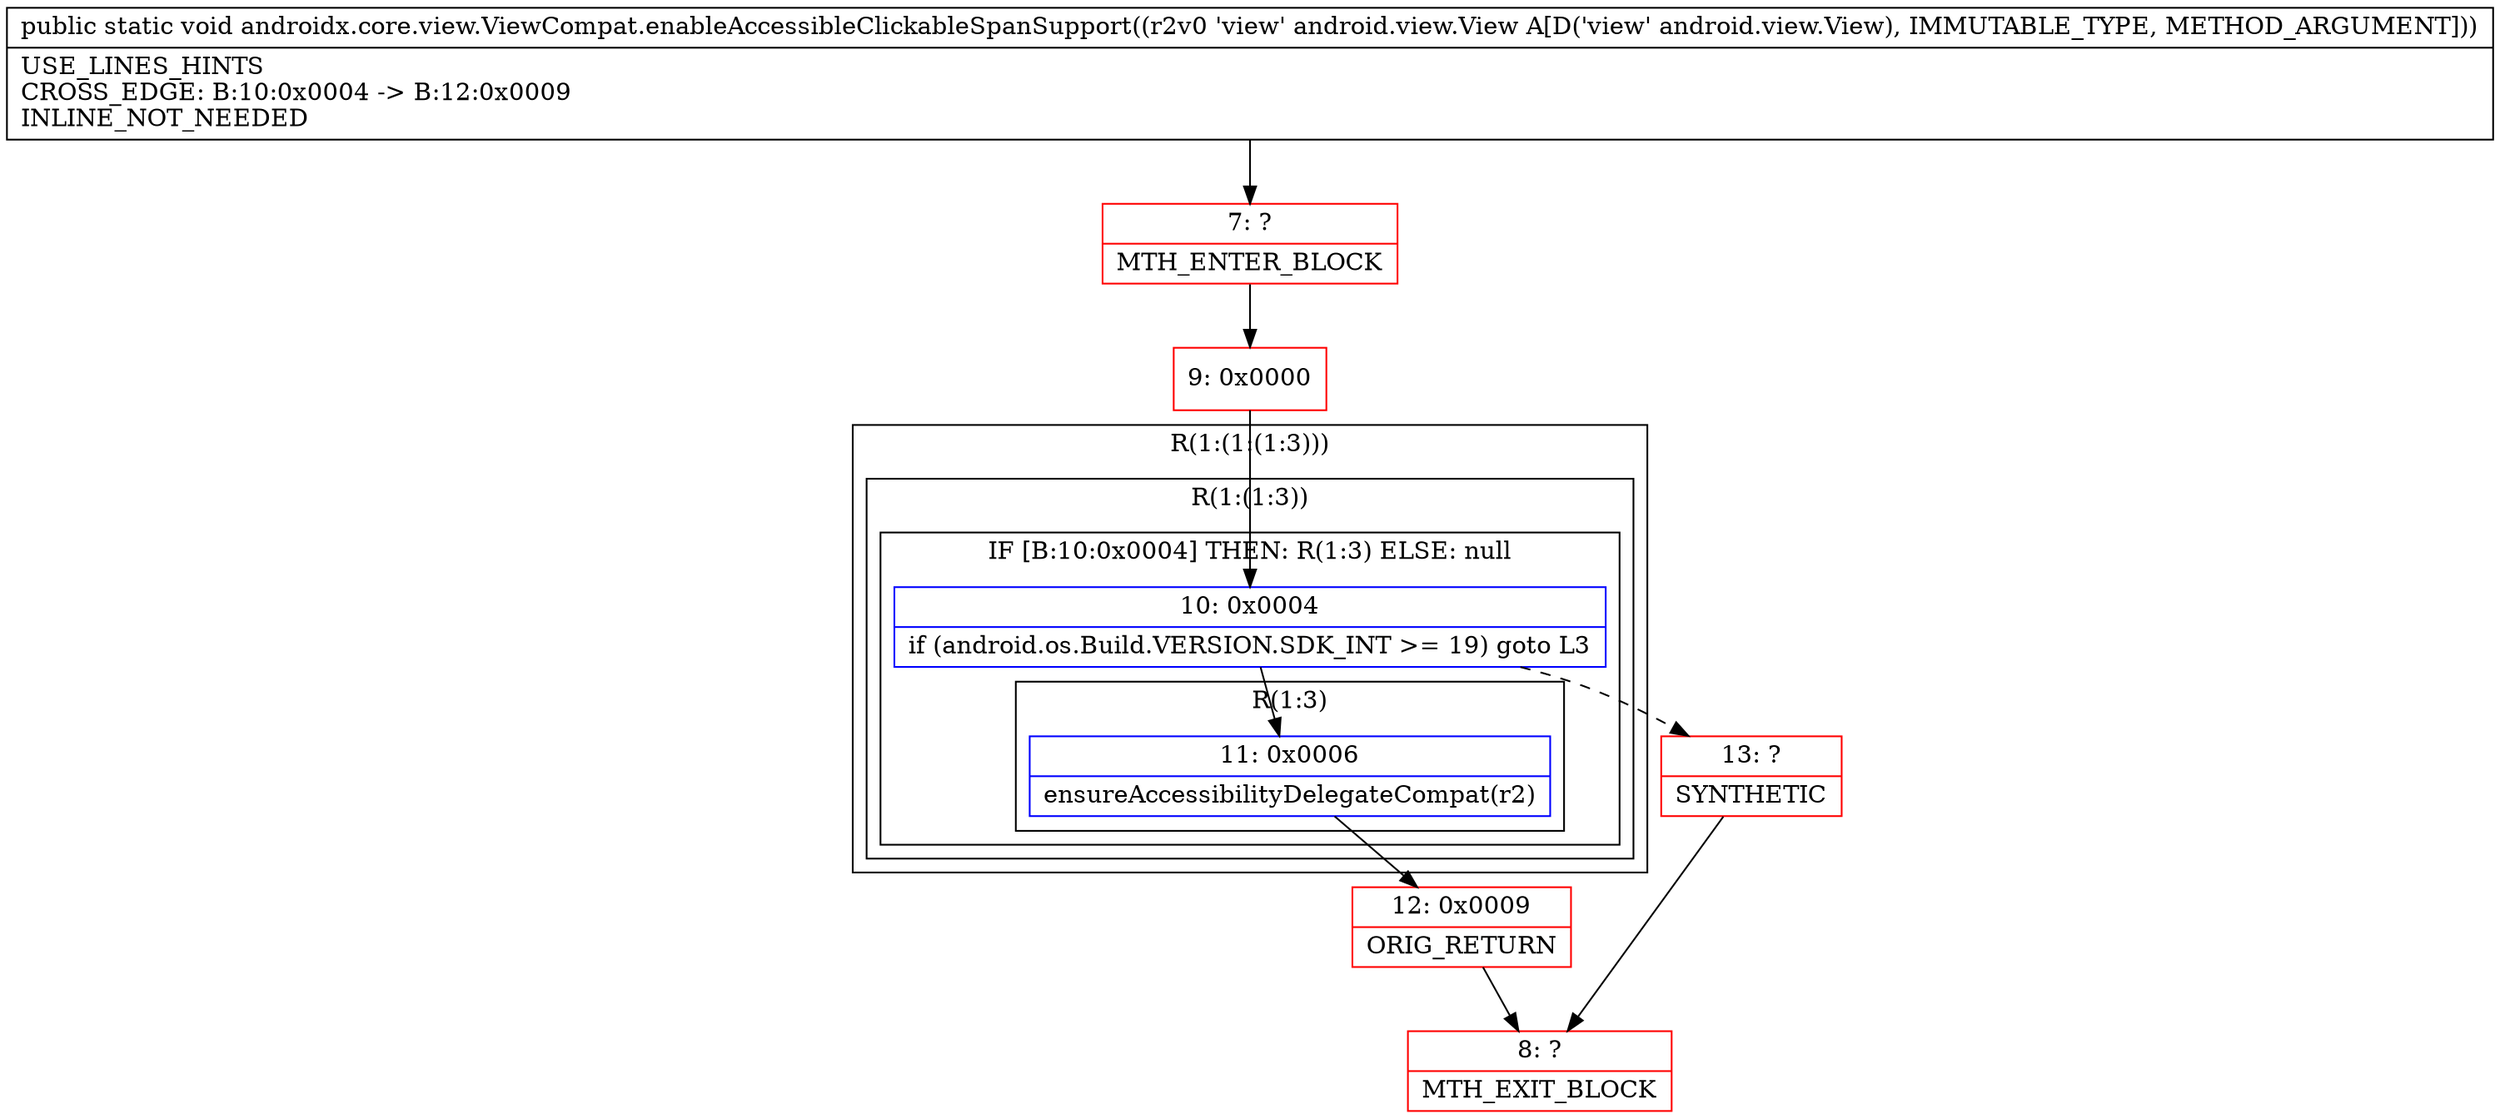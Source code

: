 digraph "CFG forandroidx.core.view.ViewCompat.enableAccessibleClickableSpanSupport(Landroid\/view\/View;)V" {
subgraph cluster_Region_869757258 {
label = "R(1:(1:(1:3)))";
node [shape=record,color=blue];
subgraph cluster_Region_431013161 {
label = "R(1:(1:3))";
node [shape=record,color=blue];
subgraph cluster_IfRegion_111544194 {
label = "IF [B:10:0x0004] THEN: R(1:3) ELSE: null";
node [shape=record,color=blue];
Node_10 [shape=record,label="{10\:\ 0x0004|if (android.os.Build.VERSION.SDK_INT \>= 19) goto L3\l}"];
subgraph cluster_Region_1912598632 {
label = "R(1:3)";
node [shape=record,color=blue];
Node_11 [shape=record,label="{11\:\ 0x0006|ensureAccessibilityDelegateCompat(r2)\l}"];
}
}
}
}
Node_7 [shape=record,color=red,label="{7\:\ ?|MTH_ENTER_BLOCK\l}"];
Node_9 [shape=record,color=red,label="{9\:\ 0x0000}"];
Node_12 [shape=record,color=red,label="{12\:\ 0x0009|ORIG_RETURN\l}"];
Node_8 [shape=record,color=red,label="{8\:\ ?|MTH_EXIT_BLOCK\l}"];
Node_13 [shape=record,color=red,label="{13\:\ ?|SYNTHETIC\l}"];
MethodNode[shape=record,label="{public static void androidx.core.view.ViewCompat.enableAccessibleClickableSpanSupport((r2v0 'view' android.view.View A[D('view' android.view.View), IMMUTABLE_TYPE, METHOD_ARGUMENT]))  | USE_LINES_HINTS\lCROSS_EDGE: B:10:0x0004 \-\> B:12:0x0009\lINLINE_NOT_NEEDED\l}"];
MethodNode -> Node_7;Node_10 -> Node_11;
Node_10 -> Node_13[style=dashed];
Node_11 -> Node_12;
Node_7 -> Node_9;
Node_9 -> Node_10;
Node_12 -> Node_8;
Node_13 -> Node_8;
}

